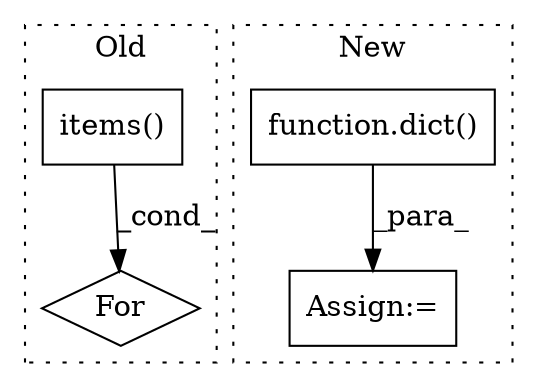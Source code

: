digraph G {
subgraph cluster0 {
1 [label="items()" a="75" s="1785" l="22" shape="box"];
3 [label="For" a="107" s="1750,1807" l="4,14" shape="diamond"];
label = "Old";
style="dotted";
}
subgraph cluster1 {
2 [label="function.dict()" a="75" s="1726" l="6" shape="box"];
4 [label="Assign:=" a="68" s="1723" l="3" shape="box"];
label = "New";
style="dotted";
}
1 -> 3 [label="_cond_"];
2 -> 4 [label="_para_"];
}